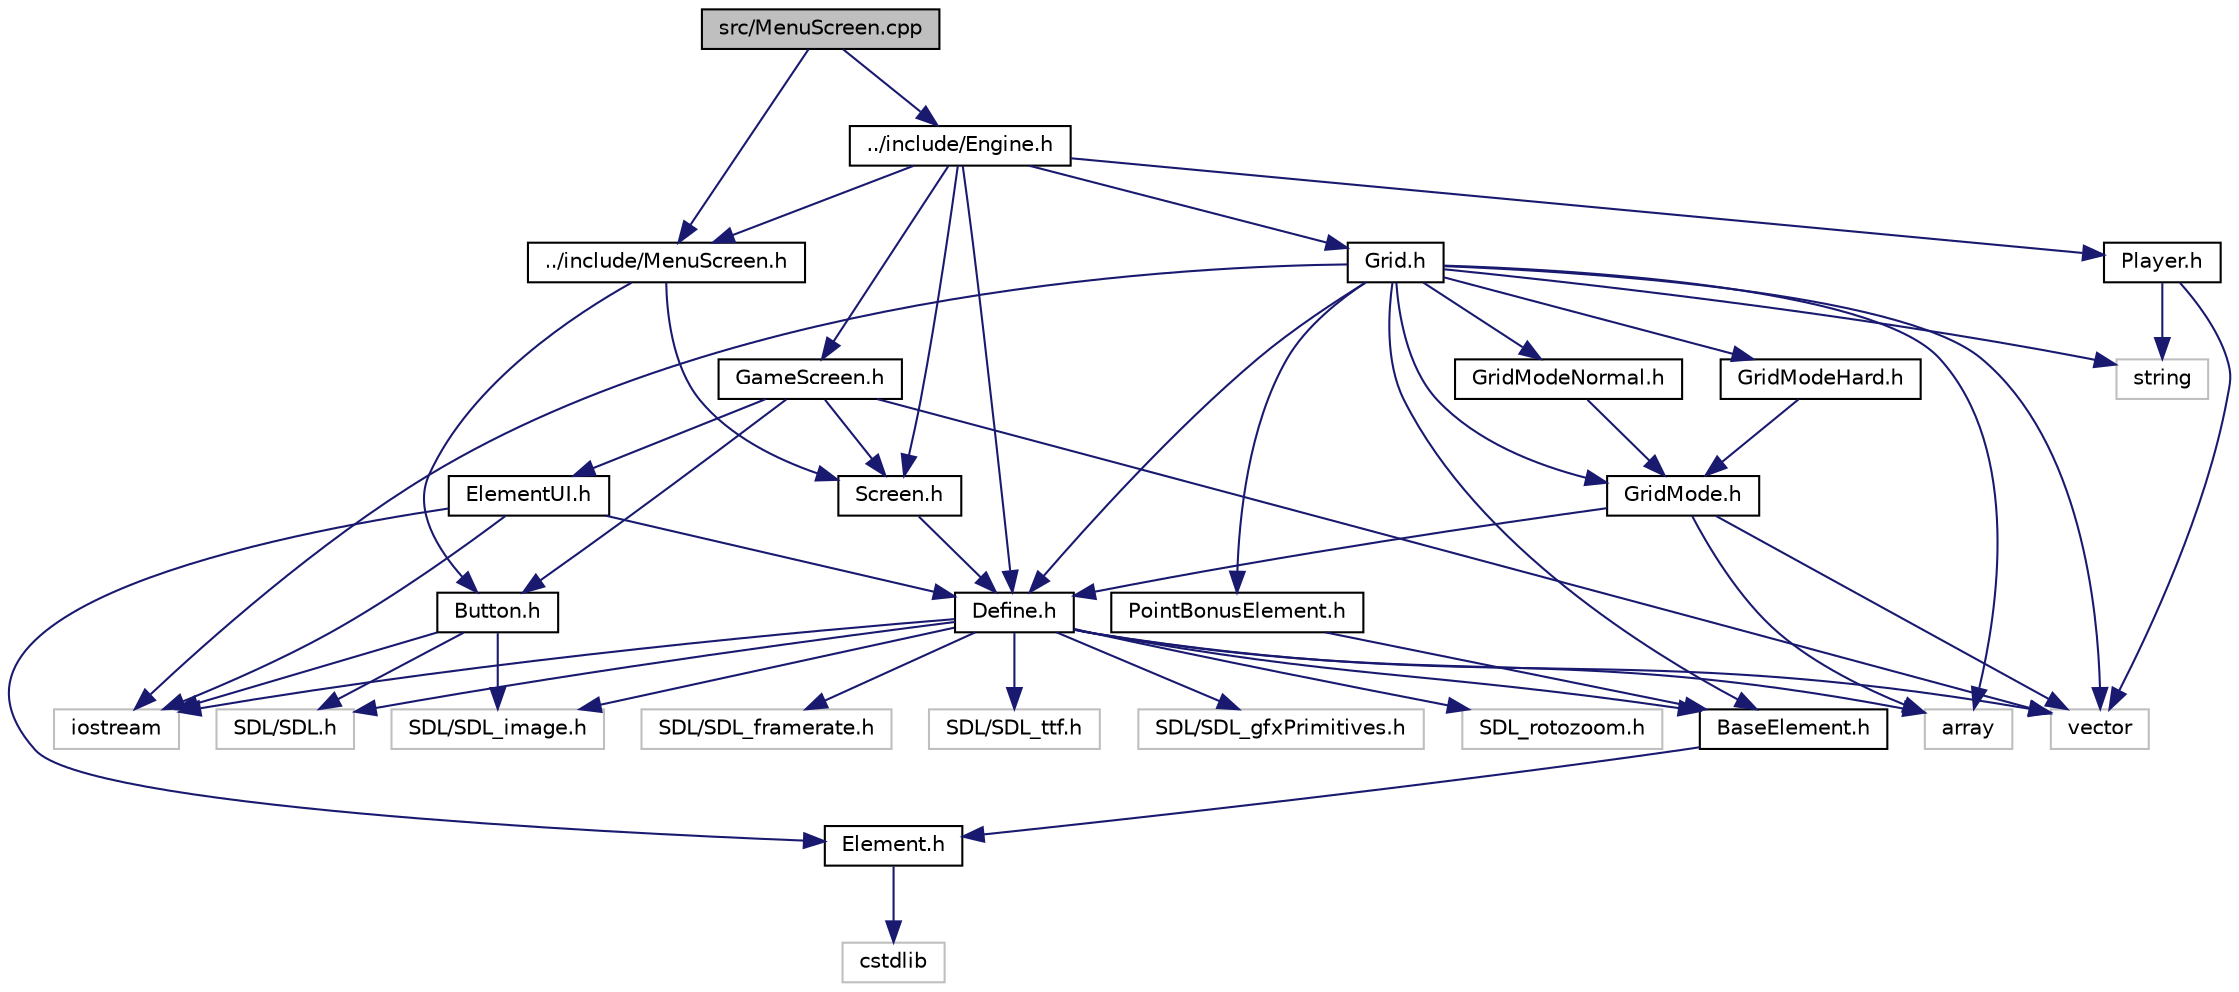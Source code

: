 digraph G
{
  edge [fontname="Helvetica",fontsize="10",labelfontname="Helvetica",labelfontsize="10"];
  node [fontname="Helvetica",fontsize="10",shape=record];
  Node1 [label="src/MenuScreen.cpp",height=0.2,width=0.4,color="black", fillcolor="grey75", style="filled" fontcolor="black"];
  Node1 -> Node2 [color="midnightblue",fontsize="10",style="solid"];
  Node2 [label="../include/MenuScreen.h",height=0.2,width=0.4,color="black", fillcolor="white", style="filled",URL="$_menu_screen_8h.html"];
  Node2 -> Node3 [color="midnightblue",fontsize="10",style="solid"];
  Node3 [label="Screen.h",height=0.2,width=0.4,color="black", fillcolor="white", style="filled",URL="$_screen_8h.html"];
  Node3 -> Node4 [color="midnightblue",fontsize="10",style="solid"];
  Node4 [label="Define.h",height=0.2,width=0.4,color="black", fillcolor="white", style="filled",URL="$_define_8h.html"];
  Node4 -> Node5 [color="midnightblue",fontsize="10",style="solid"];
  Node5 [label="SDL/SDL.h",height=0.2,width=0.4,color="grey75", fillcolor="white", style="filled"];
  Node4 -> Node6 [color="midnightblue",fontsize="10",style="solid"];
  Node6 [label="SDL/SDL_ttf.h",height=0.2,width=0.4,color="grey75", fillcolor="white", style="filled"];
  Node4 -> Node7 [color="midnightblue",fontsize="10",style="solid"];
  Node7 [label="SDL/SDL_gfxPrimitives.h",height=0.2,width=0.4,color="grey75", fillcolor="white", style="filled"];
  Node4 -> Node8 [color="midnightblue",fontsize="10",style="solid"];
  Node8 [label="SDL_rotozoom.h",height=0.2,width=0.4,color="grey75", fillcolor="white", style="filled"];
  Node4 -> Node9 [color="midnightblue",fontsize="10",style="solid"];
  Node9 [label="SDL/SDL_framerate.h",height=0.2,width=0.4,color="grey75", fillcolor="white", style="filled"];
  Node4 -> Node10 [color="midnightblue",fontsize="10",style="solid"];
  Node10 [label="SDL/SDL_image.h",height=0.2,width=0.4,color="grey75", fillcolor="white", style="filled"];
  Node4 -> Node11 [color="midnightblue",fontsize="10",style="solid"];
  Node11 [label="iostream",height=0.2,width=0.4,color="grey75", fillcolor="white", style="filled"];
  Node4 -> Node12 [color="midnightblue",fontsize="10",style="solid"];
  Node12 [label="vector",height=0.2,width=0.4,color="grey75", fillcolor="white", style="filled"];
  Node4 -> Node13 [color="midnightblue",fontsize="10",style="solid"];
  Node13 [label="array",height=0.2,width=0.4,color="grey75", fillcolor="white", style="filled"];
  Node4 -> Node14 [color="midnightblue",fontsize="10",style="solid"];
  Node14 [label="BaseElement.h",height=0.2,width=0.4,color="black", fillcolor="white", style="filled",URL="$_base_element_8h.html"];
  Node14 -> Node15 [color="midnightblue",fontsize="10",style="solid"];
  Node15 [label="Element.h",height=0.2,width=0.4,color="black", fillcolor="white", style="filled",URL="$_element_8h.html"];
  Node15 -> Node16 [color="midnightblue",fontsize="10",style="solid"];
  Node16 [label="cstdlib",height=0.2,width=0.4,color="grey75", fillcolor="white", style="filled"];
  Node2 -> Node17 [color="midnightblue",fontsize="10",style="solid"];
  Node17 [label="Button.h",height=0.2,width=0.4,color="black", fillcolor="white", style="filled",URL="$_button_8h.html"];
  Node17 -> Node11 [color="midnightblue",fontsize="10",style="solid"];
  Node17 -> Node5 [color="midnightblue",fontsize="10",style="solid"];
  Node17 -> Node10 [color="midnightblue",fontsize="10",style="solid"];
  Node1 -> Node18 [color="midnightblue",fontsize="10",style="solid"];
  Node18 [label="../include/Engine.h",height=0.2,width=0.4,color="black", fillcolor="white", style="filled",URL="$_engine_8h.html"];
  Node18 -> Node19 [color="midnightblue",fontsize="10",style="solid"];
  Node19 [label="Grid.h",height=0.2,width=0.4,color="black", fillcolor="white", style="filled",URL="$_grid_8h.html"];
  Node19 -> Node11 [color="midnightblue",fontsize="10",style="solid"];
  Node19 -> Node12 [color="midnightblue",fontsize="10",style="solid"];
  Node19 -> Node13 [color="midnightblue",fontsize="10",style="solid"];
  Node19 -> Node20 [color="midnightblue",fontsize="10",style="solid"];
  Node20 [label="string",height=0.2,width=0.4,color="grey75", fillcolor="white", style="filled"];
  Node19 -> Node4 [color="midnightblue",fontsize="10",style="solid"];
  Node19 -> Node14 [color="midnightblue",fontsize="10",style="solid"];
  Node19 -> Node21 [color="midnightblue",fontsize="10",style="solid"];
  Node21 [label="PointBonusElement.h",height=0.2,width=0.4,color="black", fillcolor="white", style="filled",URL="$_point_bonus_element_8h.html"];
  Node21 -> Node14 [color="midnightblue",fontsize="10",style="solid"];
  Node19 -> Node22 [color="midnightblue",fontsize="10",style="solid"];
  Node22 [label="GridMode.h",height=0.2,width=0.4,color="black", fillcolor="white", style="filled",URL="$_grid_mode_8h.html"];
  Node22 -> Node12 [color="midnightblue",fontsize="10",style="solid"];
  Node22 -> Node13 [color="midnightblue",fontsize="10",style="solid"];
  Node22 -> Node4 [color="midnightblue",fontsize="10",style="solid"];
  Node19 -> Node23 [color="midnightblue",fontsize="10",style="solid"];
  Node23 [label="GridModeNormal.h",height=0.2,width=0.4,color="black", fillcolor="white", style="filled",URL="$_grid_mode_normal_8h.html"];
  Node23 -> Node22 [color="midnightblue",fontsize="10",style="solid"];
  Node19 -> Node24 [color="midnightblue",fontsize="10",style="solid"];
  Node24 [label="GridModeHard.h",height=0.2,width=0.4,color="black", fillcolor="white", style="filled",URL="$_grid_mode_hard_8h.html"];
  Node24 -> Node22 [color="midnightblue",fontsize="10",style="solid"];
  Node18 -> Node3 [color="midnightblue",fontsize="10",style="solid"];
  Node18 -> Node4 [color="midnightblue",fontsize="10",style="solid"];
  Node18 -> Node2 [color="midnightblue",fontsize="10",style="solid"];
  Node18 -> Node25 [color="midnightblue",fontsize="10",style="solid"];
  Node25 [label="GameScreen.h",height=0.2,width=0.4,color="black", fillcolor="white", style="filled",URL="$_game_screen_8h.html"];
  Node25 -> Node12 [color="midnightblue",fontsize="10",style="solid"];
  Node25 -> Node3 [color="midnightblue",fontsize="10",style="solid"];
  Node25 -> Node26 [color="midnightblue",fontsize="10",style="solid"];
  Node26 [label="ElementUI.h",height=0.2,width=0.4,color="black", fillcolor="white", style="filled",URL="$_element_u_i_8h.html"];
  Node26 -> Node4 [color="midnightblue",fontsize="10",style="solid"];
  Node26 -> Node15 [color="midnightblue",fontsize="10",style="solid"];
  Node26 -> Node11 [color="midnightblue",fontsize="10",style="solid"];
  Node25 -> Node17 [color="midnightblue",fontsize="10",style="solid"];
  Node18 -> Node27 [color="midnightblue",fontsize="10",style="solid"];
  Node27 [label="Player.h",height=0.2,width=0.4,color="black", fillcolor="white", style="filled",URL="$_player_8h.html"];
  Node27 -> Node20 [color="midnightblue",fontsize="10",style="solid"];
  Node27 -> Node12 [color="midnightblue",fontsize="10",style="solid"];
}
